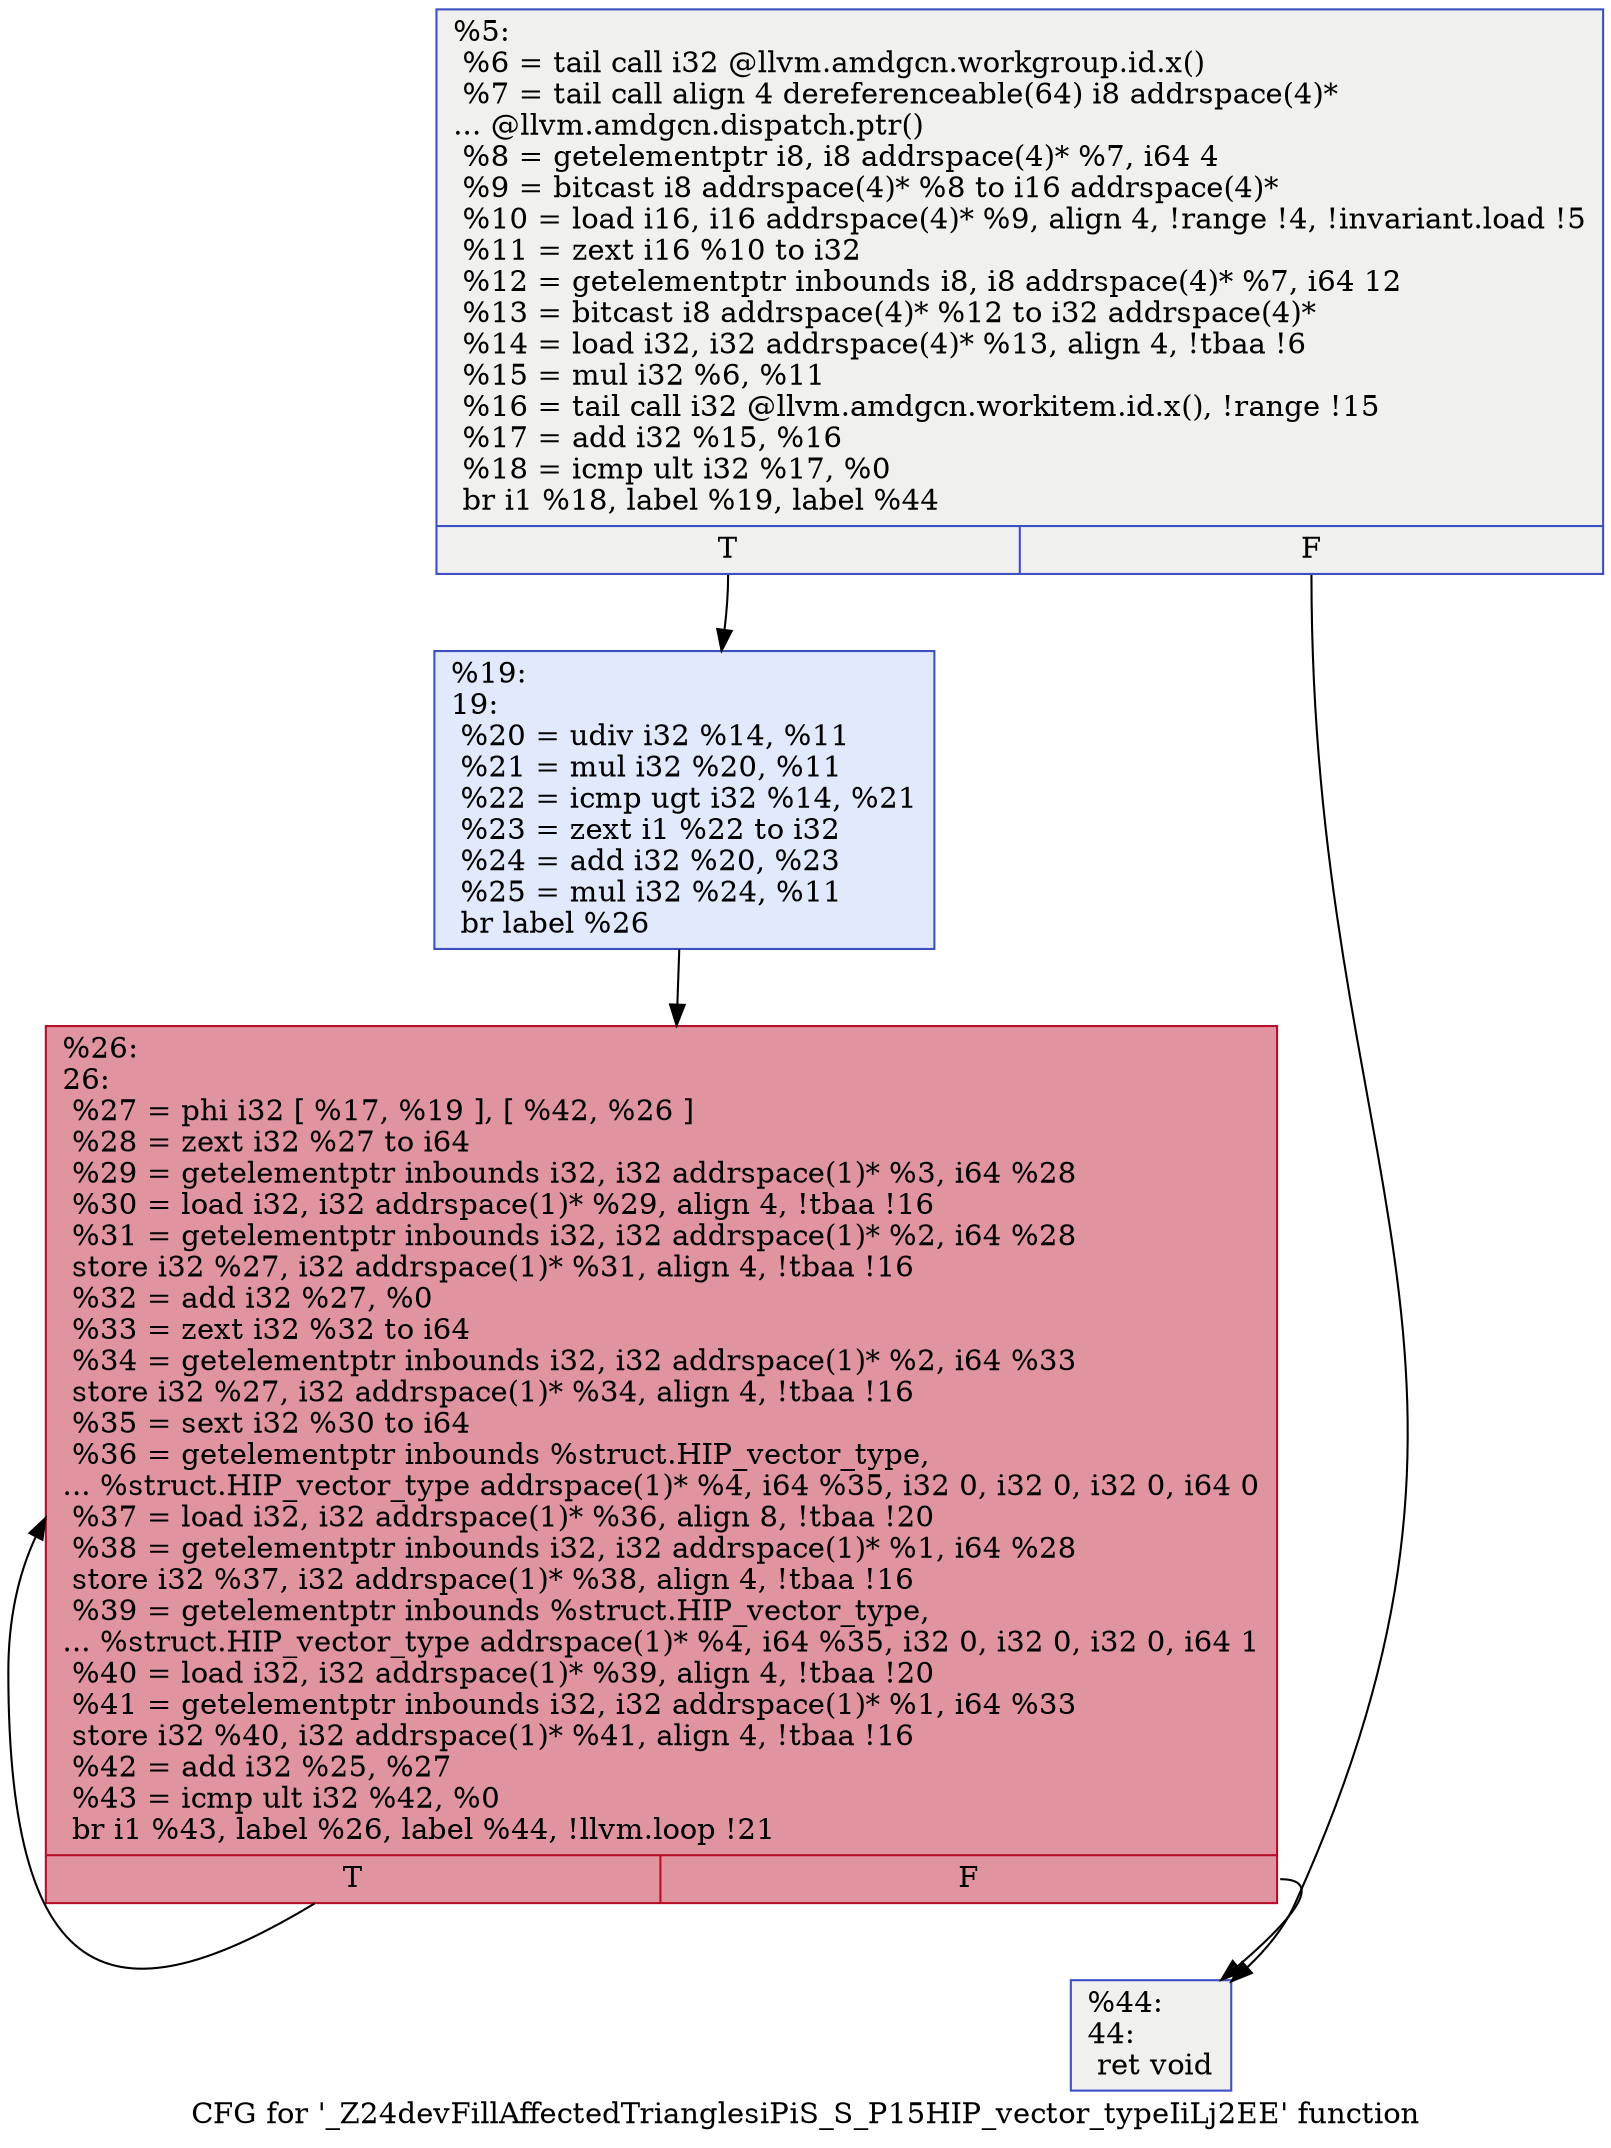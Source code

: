 digraph "CFG for '_Z24devFillAffectedTrianglesiPiS_S_P15HIP_vector_typeIiLj2EE' function" {
	label="CFG for '_Z24devFillAffectedTrianglesiPiS_S_P15HIP_vector_typeIiLj2EE' function";

	Node0x455a200 [shape=record,color="#3d50c3ff", style=filled, fillcolor="#dedcdb70",label="{%5:\l  %6 = tail call i32 @llvm.amdgcn.workgroup.id.x()\l  %7 = tail call align 4 dereferenceable(64) i8 addrspace(4)*\l... @llvm.amdgcn.dispatch.ptr()\l  %8 = getelementptr i8, i8 addrspace(4)* %7, i64 4\l  %9 = bitcast i8 addrspace(4)* %8 to i16 addrspace(4)*\l  %10 = load i16, i16 addrspace(4)* %9, align 4, !range !4, !invariant.load !5\l  %11 = zext i16 %10 to i32\l  %12 = getelementptr inbounds i8, i8 addrspace(4)* %7, i64 12\l  %13 = bitcast i8 addrspace(4)* %12 to i32 addrspace(4)*\l  %14 = load i32, i32 addrspace(4)* %13, align 4, !tbaa !6\l  %15 = mul i32 %6, %11\l  %16 = tail call i32 @llvm.amdgcn.workitem.id.x(), !range !15\l  %17 = add i32 %15, %16\l  %18 = icmp ult i32 %17, %0\l  br i1 %18, label %19, label %44\l|{<s0>T|<s1>F}}"];
	Node0x455a200:s0 -> Node0x455c420;
	Node0x455a200:s1 -> Node0x455c4b0;
	Node0x455c420 [shape=record,color="#3d50c3ff", style=filled, fillcolor="#b9d0f970",label="{%19:\l19:                                               \l  %20 = udiv i32 %14, %11\l  %21 = mul i32 %20, %11\l  %22 = icmp ugt i32 %14, %21\l  %23 = zext i1 %22 to i32\l  %24 = add i32 %20, %23\l  %25 = mul i32 %24, %11\l  br label %26\l}"];
	Node0x455c420 -> Node0x455c930;
	Node0x455c930 [shape=record,color="#b70d28ff", style=filled, fillcolor="#b70d2870",label="{%26:\l26:                                               \l  %27 = phi i32 [ %17, %19 ], [ %42, %26 ]\l  %28 = zext i32 %27 to i64\l  %29 = getelementptr inbounds i32, i32 addrspace(1)* %3, i64 %28\l  %30 = load i32, i32 addrspace(1)* %29, align 4, !tbaa !16\l  %31 = getelementptr inbounds i32, i32 addrspace(1)* %2, i64 %28\l  store i32 %27, i32 addrspace(1)* %31, align 4, !tbaa !16\l  %32 = add i32 %27, %0\l  %33 = zext i32 %32 to i64\l  %34 = getelementptr inbounds i32, i32 addrspace(1)* %2, i64 %33\l  store i32 %27, i32 addrspace(1)* %34, align 4, !tbaa !16\l  %35 = sext i32 %30 to i64\l  %36 = getelementptr inbounds %struct.HIP_vector_type,\l... %struct.HIP_vector_type addrspace(1)* %4, i64 %35, i32 0, i32 0, i32 0, i64 0\l  %37 = load i32, i32 addrspace(1)* %36, align 8, !tbaa !20\l  %38 = getelementptr inbounds i32, i32 addrspace(1)* %1, i64 %28\l  store i32 %37, i32 addrspace(1)* %38, align 4, !tbaa !16\l  %39 = getelementptr inbounds %struct.HIP_vector_type,\l... %struct.HIP_vector_type addrspace(1)* %4, i64 %35, i32 0, i32 0, i32 0, i64 1\l  %40 = load i32, i32 addrspace(1)* %39, align 4, !tbaa !20\l  %41 = getelementptr inbounds i32, i32 addrspace(1)* %1, i64 %33\l  store i32 %40, i32 addrspace(1)* %41, align 4, !tbaa !16\l  %42 = add i32 %25, %27\l  %43 = icmp ult i32 %42, %0\l  br i1 %43, label %26, label %44, !llvm.loop !21\l|{<s0>T|<s1>F}}"];
	Node0x455c930:s0 -> Node0x455c930;
	Node0x455c930:s1 -> Node0x455c4b0;
	Node0x455c4b0 [shape=record,color="#3d50c3ff", style=filled, fillcolor="#dedcdb70",label="{%44:\l44:                                               \l  ret void\l}"];
}
